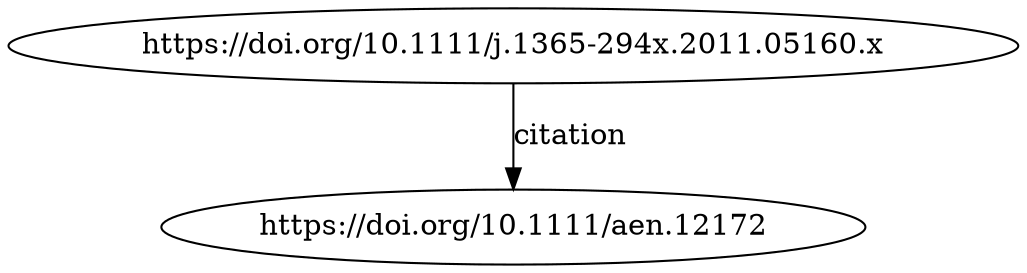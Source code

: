 digraph G {


 doi1 [label= "https://doi.org/10.1111/j.1365-294x.2011.05160.x"];
 doi2 [label="https://doi.org/10.1111/aen.12172"];
 
doi1 -> doi2 [label="citation"];
 
 


}
